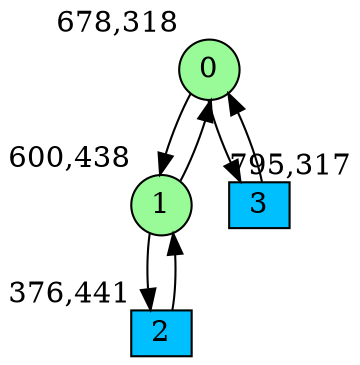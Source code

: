 digraph G {
graph [bgcolor=white]
node [shape=circle, style = filled, fillcolor=white,fixedsize=true, width=0.4, height=0.3 ]
0[xlabel="678,318", pos = "4.71875,1.92188!", fillcolor=palegreen ];
1[xlabel="600,438", pos = "3.5,0.046875!", fillcolor=palegreen ];
2[xlabel="376,441", pos = "0,0!", fillcolor=deepskyblue, shape=box ];
3[xlabel="795,317", pos = "6.54688,1.9375!", fillcolor=deepskyblue, shape=box ];
0->1 ;
0->3 ;
1->0 ;
1->2 ;
2->1 ;
3->0 ;
}
